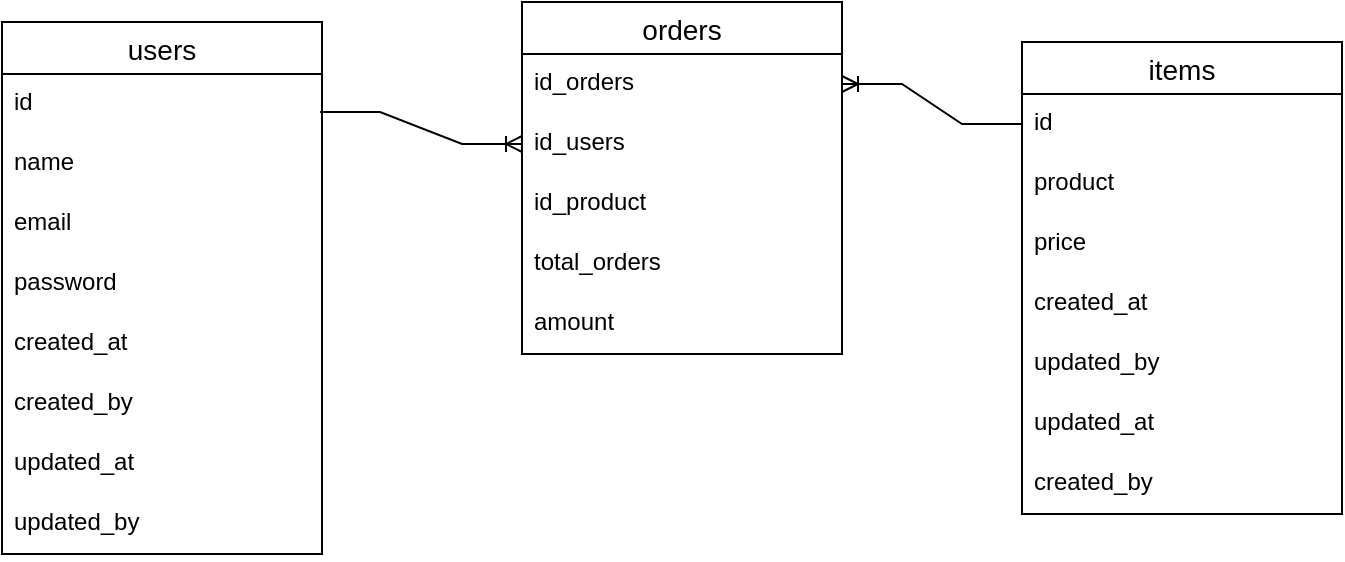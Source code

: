 <mxfile version="20.0.1" type="github">
  <diagram id="45XFAurTvdC3SMThyhAg" name="Page-1">
    <mxGraphModel dx="1718" dy="1588" grid="1" gridSize="10" guides="1" tooltips="1" connect="1" arrows="1" fold="1" page="1" pageScale="1" pageWidth="850" pageHeight="1100" math="0" shadow="0">
      <root>
        <mxCell id="0" />
        <mxCell id="1" parent="0" />
        <mxCell id="PGLNRMkH6u6g3vysHZNe-1" value="items" style="swimlane;fontStyle=0;childLayout=stackLayout;horizontal=1;startSize=26;horizontalStack=0;resizeParent=1;resizeParentMax=0;resizeLast=0;collapsible=1;marginBottom=0;align=center;fontSize=14;" parent="1" vertex="1">
          <mxGeometry x="170" y="-860" width="160" height="236" as="geometry" />
        </mxCell>
        <mxCell id="PGLNRMkH6u6g3vysHZNe-2" value="id" style="text;strokeColor=none;fillColor=none;spacingLeft=4;spacingRight=4;overflow=hidden;rotatable=0;points=[[0,0.5],[1,0.5]];portConstraint=eastwest;fontSize=12;" parent="PGLNRMkH6u6g3vysHZNe-1" vertex="1">
          <mxGeometry y="26" width="160" height="30" as="geometry" />
        </mxCell>
        <mxCell id="PGLNRMkH6u6g3vysHZNe-4" value="product" style="text;strokeColor=none;fillColor=none;spacingLeft=4;spacingRight=4;overflow=hidden;rotatable=0;points=[[0,0.5],[1,0.5]];portConstraint=eastwest;fontSize=12;" parent="PGLNRMkH6u6g3vysHZNe-1" vertex="1">
          <mxGeometry y="56" width="160" height="30" as="geometry" />
        </mxCell>
        <mxCell id="PGLNRMkH6u6g3vysHZNe-10" value="price" style="text;strokeColor=none;fillColor=none;spacingLeft=4;spacingRight=4;overflow=hidden;rotatable=0;points=[[0,0.5],[1,0.5]];portConstraint=eastwest;fontSize=12;" parent="PGLNRMkH6u6g3vysHZNe-1" vertex="1">
          <mxGeometry y="86" width="160" height="30" as="geometry" />
        </mxCell>
        <mxCell id="CemBTrwHYyD18t7hfcJS-6" value="created_at&#xa;" style="text;strokeColor=none;fillColor=none;spacingLeft=4;spacingRight=4;overflow=hidden;rotatable=0;points=[[0,0.5],[1,0.5]];portConstraint=eastwest;fontSize=12;" parent="PGLNRMkH6u6g3vysHZNe-1" vertex="1">
          <mxGeometry y="116" width="160" height="30" as="geometry" />
        </mxCell>
        <mxCell id="CemBTrwHYyD18t7hfcJS-9" value="updated_by" style="text;strokeColor=none;fillColor=none;spacingLeft=4;spacingRight=4;overflow=hidden;rotatable=0;points=[[0,0.5],[1,0.5]];portConstraint=eastwest;fontSize=12;" parent="PGLNRMkH6u6g3vysHZNe-1" vertex="1">
          <mxGeometry y="146" width="160" height="30" as="geometry" />
        </mxCell>
        <mxCell id="CemBTrwHYyD18t7hfcJS-8" value="updated_at" style="text;strokeColor=none;fillColor=none;spacingLeft=4;spacingRight=4;overflow=hidden;rotatable=0;points=[[0,0.5],[1,0.5]];portConstraint=eastwest;fontSize=12;" parent="PGLNRMkH6u6g3vysHZNe-1" vertex="1">
          <mxGeometry y="176" width="160" height="30" as="geometry" />
        </mxCell>
        <mxCell id="CemBTrwHYyD18t7hfcJS-7" value="created_by" style="text;strokeColor=none;fillColor=none;spacingLeft=4;spacingRight=4;overflow=hidden;rotatable=0;points=[[0,0.5],[1,0.5]];portConstraint=eastwest;fontSize=12;" parent="PGLNRMkH6u6g3vysHZNe-1" vertex="1">
          <mxGeometry y="206" width="160" height="30" as="geometry" />
        </mxCell>
        <mxCell id="PGLNRMkH6u6g3vysHZNe-5" value="users" style="swimlane;fontStyle=0;childLayout=stackLayout;horizontal=1;startSize=26;horizontalStack=0;resizeParent=1;resizeParentMax=0;resizeLast=0;collapsible=1;marginBottom=0;align=center;fontSize=14;" parent="1" vertex="1">
          <mxGeometry x="-340" y="-870" width="160" height="266" as="geometry" />
        </mxCell>
        <mxCell id="PGLNRMkH6u6g3vysHZNe-6" value="id" style="text;strokeColor=none;fillColor=none;spacingLeft=4;spacingRight=4;overflow=hidden;rotatable=0;points=[[0,0.5],[1,0.5]];portConstraint=eastwest;fontSize=12;" parent="PGLNRMkH6u6g3vysHZNe-5" vertex="1">
          <mxGeometry y="26" width="160" height="30" as="geometry" />
        </mxCell>
        <mxCell id="PGLNRMkH6u6g3vysHZNe-7" value="name" style="text;strokeColor=none;fillColor=none;spacingLeft=4;spacingRight=4;overflow=hidden;rotatable=0;points=[[0,0.5],[1,0.5]];portConstraint=eastwest;fontSize=12;" parent="PGLNRMkH6u6g3vysHZNe-5" vertex="1">
          <mxGeometry y="56" width="160" height="30" as="geometry" />
        </mxCell>
        <mxCell id="PGLNRMkH6u6g3vysHZNe-8" value="email" style="text;strokeColor=none;fillColor=none;spacingLeft=4;spacingRight=4;overflow=hidden;rotatable=0;points=[[0,0.5],[1,0.5]];portConstraint=eastwest;fontSize=12;" parent="PGLNRMkH6u6g3vysHZNe-5" vertex="1">
          <mxGeometry y="86" width="160" height="30" as="geometry" />
        </mxCell>
        <mxCell id="PGLNRMkH6u6g3vysHZNe-9" value="password" style="text;strokeColor=none;fillColor=none;spacingLeft=4;spacingRight=4;overflow=hidden;rotatable=0;points=[[0,0.5],[1,0.5]];portConstraint=eastwest;fontSize=12;" parent="PGLNRMkH6u6g3vysHZNe-5" vertex="1">
          <mxGeometry y="116" width="160" height="30" as="geometry" />
        </mxCell>
        <mxCell id="CemBTrwHYyD18t7hfcJS-1" value="created_at&#xa;" style="text;strokeColor=none;fillColor=none;spacingLeft=4;spacingRight=4;overflow=hidden;rotatable=0;points=[[0,0.5],[1,0.5]];portConstraint=eastwest;fontSize=12;" parent="PGLNRMkH6u6g3vysHZNe-5" vertex="1">
          <mxGeometry y="146" width="160" height="30" as="geometry" />
        </mxCell>
        <mxCell id="CemBTrwHYyD18t7hfcJS-3" value="created_by" style="text;strokeColor=none;fillColor=none;spacingLeft=4;spacingRight=4;overflow=hidden;rotatable=0;points=[[0,0.5],[1,0.5]];portConstraint=eastwest;fontSize=12;" parent="PGLNRMkH6u6g3vysHZNe-5" vertex="1">
          <mxGeometry y="176" width="160" height="30" as="geometry" />
        </mxCell>
        <mxCell id="CemBTrwHYyD18t7hfcJS-4" value="updated_at" style="text;strokeColor=none;fillColor=none;spacingLeft=4;spacingRight=4;overflow=hidden;rotatable=0;points=[[0,0.5],[1,0.5]];portConstraint=eastwest;fontSize=12;" parent="PGLNRMkH6u6g3vysHZNe-5" vertex="1">
          <mxGeometry y="206" width="160" height="30" as="geometry" />
        </mxCell>
        <mxCell id="CemBTrwHYyD18t7hfcJS-2" value="updated_by" style="text;strokeColor=none;fillColor=none;spacingLeft=4;spacingRight=4;overflow=hidden;rotatable=0;points=[[0,0.5],[1,0.5]];portConstraint=eastwest;fontSize=12;" parent="PGLNRMkH6u6g3vysHZNe-5" vertex="1">
          <mxGeometry y="236" width="160" height="30" as="geometry" />
        </mxCell>
        <mxCell id="PGLNRMkH6u6g3vysHZNe-11" value="orders" style="swimlane;fontStyle=0;childLayout=stackLayout;horizontal=1;startSize=26;horizontalStack=0;resizeParent=1;resizeParentMax=0;resizeLast=0;collapsible=1;marginBottom=0;align=center;fontSize=14;" parent="1" vertex="1">
          <mxGeometry x="-80" y="-880" width="160" height="176" as="geometry" />
        </mxCell>
        <mxCell id="PGLNRMkH6u6g3vysHZNe-12" value="id_orders" style="text;strokeColor=none;fillColor=none;spacingLeft=4;spacingRight=4;overflow=hidden;rotatable=0;points=[[0,0.5],[1,0.5]];portConstraint=eastwest;fontSize=12;" parent="PGLNRMkH6u6g3vysHZNe-11" vertex="1">
          <mxGeometry y="26" width="160" height="30" as="geometry" />
        </mxCell>
        <mxCell id="PGLNRMkH6u6g3vysHZNe-13" value="id_users" style="text;strokeColor=none;fillColor=none;spacingLeft=4;spacingRight=4;overflow=hidden;rotatable=0;points=[[0,0.5],[1,0.5]];portConstraint=eastwest;fontSize=12;" parent="PGLNRMkH6u6g3vysHZNe-11" vertex="1">
          <mxGeometry y="56" width="160" height="30" as="geometry" />
        </mxCell>
        <mxCell id="PGLNRMkH6u6g3vysHZNe-14" value="id_product" style="text;strokeColor=none;fillColor=none;spacingLeft=4;spacingRight=4;overflow=hidden;rotatable=0;points=[[0,0.5],[1,0.5]];portConstraint=eastwest;fontSize=12;" parent="PGLNRMkH6u6g3vysHZNe-11" vertex="1">
          <mxGeometry y="86" width="160" height="30" as="geometry" />
        </mxCell>
        <mxCell id="PGLNRMkH6u6g3vysHZNe-16" value="total_orders" style="text;strokeColor=none;fillColor=none;spacingLeft=4;spacingRight=4;overflow=hidden;rotatable=0;points=[[0,0.5],[1,0.5]];portConstraint=eastwest;fontSize=12;" parent="PGLNRMkH6u6g3vysHZNe-11" vertex="1">
          <mxGeometry y="116" width="160" height="30" as="geometry" />
        </mxCell>
        <mxCell id="PGLNRMkH6u6g3vysHZNe-15" value="amount" style="text;strokeColor=none;fillColor=none;spacingLeft=4;spacingRight=4;overflow=hidden;rotatable=0;points=[[0,0.5],[1,0.5]];portConstraint=eastwest;fontSize=12;" parent="PGLNRMkH6u6g3vysHZNe-11" vertex="1">
          <mxGeometry y="146" width="160" height="30" as="geometry" />
        </mxCell>
        <mxCell id="CemBTrwHYyD18t7hfcJS-11" value="" style="edgeStyle=entityRelationEdgeStyle;fontSize=12;html=1;endArrow=ERoneToMany;rounded=0;exitX=0.994;exitY=0.633;exitDx=0;exitDy=0;exitPerimeter=0;" parent="1" source="PGLNRMkH6u6g3vysHZNe-6" target="PGLNRMkH6u6g3vysHZNe-13" edge="1">
          <mxGeometry width="100" height="100" relative="1" as="geometry">
            <mxPoint x="-180" y="-790" as="sourcePoint" />
            <mxPoint x="-80" y="-890" as="targetPoint" />
          </mxGeometry>
        </mxCell>
        <mxCell id="CemBTrwHYyD18t7hfcJS-12" value="" style="edgeStyle=entityRelationEdgeStyle;fontSize=12;html=1;endArrow=ERoneToMany;rounded=0;exitX=0;exitY=0.5;exitDx=0;exitDy=0;" parent="1" source="PGLNRMkH6u6g3vysHZNe-2" target="PGLNRMkH6u6g3vysHZNe-12" edge="1">
          <mxGeometry width="100" height="100" relative="1" as="geometry">
            <mxPoint x="170" y="-720" as="sourcePoint" />
            <mxPoint x="270" y="-820" as="targetPoint" />
          </mxGeometry>
        </mxCell>
      </root>
    </mxGraphModel>
  </diagram>
</mxfile>
